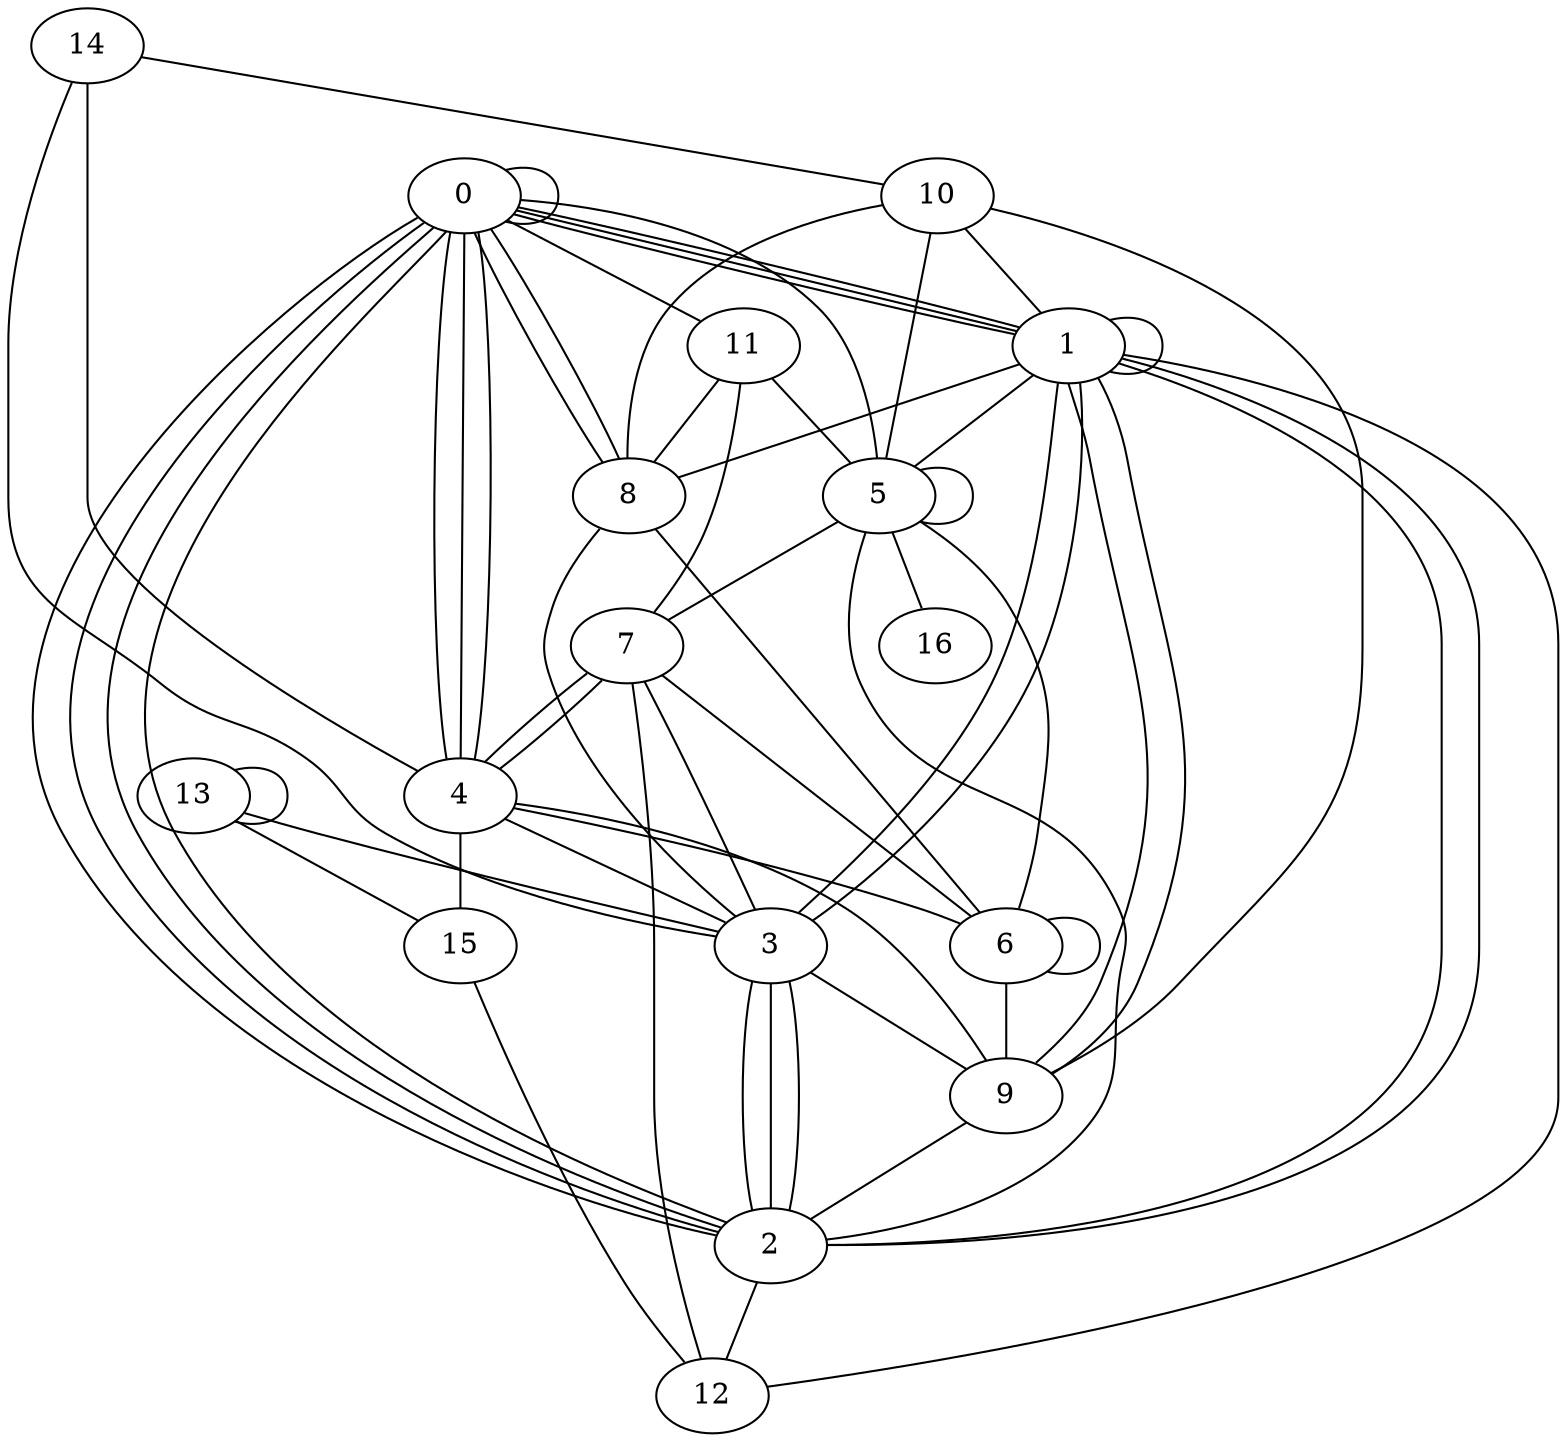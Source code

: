 graph G {
0;
1;
2;
3;
4;
5;
6;
7;
8;
9;
10;
11;
12;
13;
14;
15;
16;
8--6 ;
13--3 ;
2--1 ;
8--0 ;
6--9 ;
0--0 ;
2--3 ;
10--1 ;
4--6 ;
4--0 ;
0--1 ;
1--8 ;
14--3 ;
9--1 ;
2--0 ;
0--11 ;
4--15 ;
9--2 ;
10--9 ;
13--15 ;
2--3 ;
1--12 ;
5--2 ;
1--1 ;
6--6 ;
7--12 ;
15--12 ;
0--8 ;
3--9 ;
5--7 ;
1--5 ;
9--1 ;
6--7 ;
5--16 ;
7--4 ;
10--8 ;
5--5 ;
1--0 ;
11--5 ;
0--5 ;
10--5 ;
11--8 ;
0--2 ;
3--1 ;
14--10 ;
13--13 ;
4--0 ;
2--0 ;
4--7 ;
4--0 ;
14--4 ;
4--3 ;
2--0 ;
2--12 ;
4--9 ;
11--7 ;
2--1 ;
8--3 ;
6--5 ;
1--3 ;
2--3 ;
7--3 ;
0--1 ;
}
